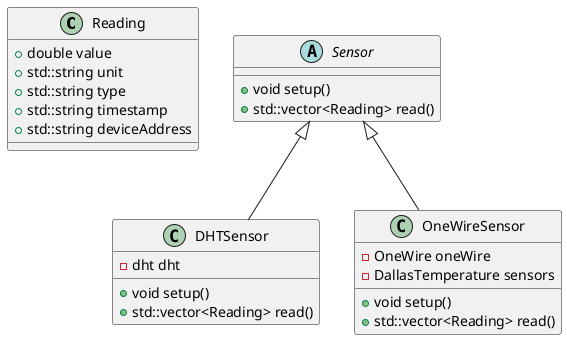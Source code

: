 @startuml

class Reading {
    + double value
    + std::string unit
    + std::string type
    + std::string timestamp
    + std::string deviceAddress
}

abstract class Sensor {
    + void setup()
    + std::vector<Reading> read()
}

class DHTSensor {
    + void setup()
    + std::vector<Reading> read()
    - dht dht
}

class OneWireSensor {
    + void setup()
    + std::vector<Reading> read()
    - OneWire oneWire
    - DallasTemperature sensors
}

Sensor <|-- DHTSensor
Sensor <|-- OneWireSensor

@enduml
